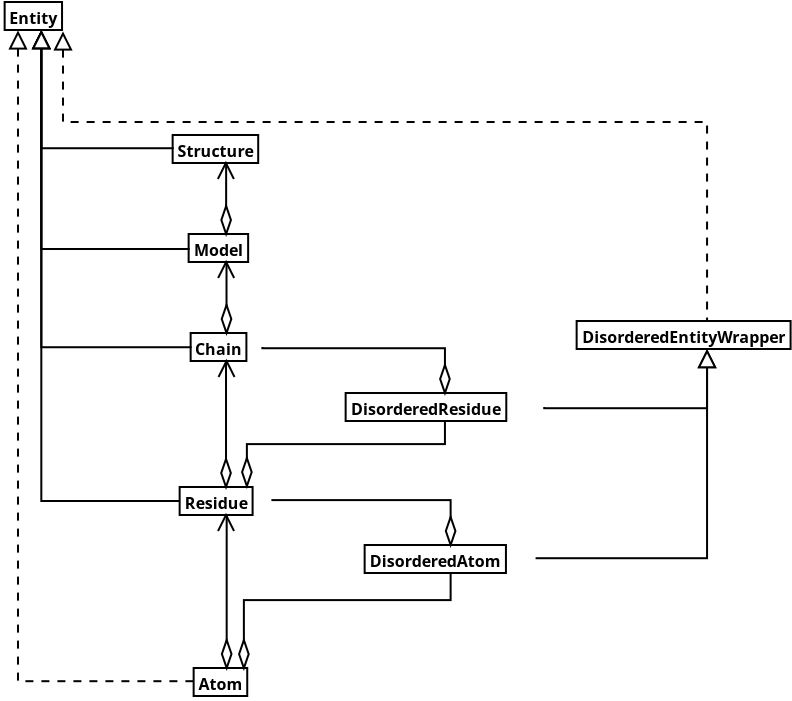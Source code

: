 <?xml version="1.0"?>
<diagram xmlns:dia="http://www.lysator.liu.se/~alla/dia/">
  <diagramdata>
    <attribute name="background">
      <color val="#ffffff"/>
    </attribute>
    <attribute name="paper">
      <composite type="paper">
        <attribute name="name">
          <string>#A4#</string>
        </attribute>
        <attribute name="tmargin">
          <real val="2.82"/>
        </attribute>
        <attribute name="bmargin">
          <real val="2.82"/>
        </attribute>
        <attribute name="lmargin">
          <real val="2.82"/>
        </attribute>
        <attribute name="rmargin">
          <real val="2.82"/>
        </attribute>
        <attribute name="is_portrait">
          <boolean val="true"/>
        </attribute>
        <attribute name="scaling">
          <real val="1"/>
        </attribute>
        <attribute name="fitto">
          <boolean val="false"/>
        </attribute>
      </composite>
    </attribute>
    <attribute name="grid">
      <composite type="grid">
        <attribute name="width_x">
          <real val="1"/>
        </attribute>
        <attribute name="width_y">
          <real val="1"/>
        </attribute>
        <attribute name="visible_x">
          <int val="1"/>
        </attribute>
        <attribute name="visible_y">
          <int val="1"/>
        </attribute>
      </composite>
    </attribute>
    <attribute name="guides">
      <composite type="guides">
        <attribute name="hguides"/>
        <attribute name="vguides"/>
      </composite>
    </attribute>
  </diagramdata>
  <layer name="Background" visible="true">
    <object type="UML - Class" version="0" id="O0">
      <attribute name="obj_pos">
        <point val="2.2,4.35"/>
      </attribute>
      <attribute name="obj_bb">
        <rectangle val="2.15,4.3;7.575,5.8"/>
      </attribute>
      <attribute name="elem_corner">
        <point val="2.2,4.35"/>
      </attribute>
      <attribute name="elem_width">
        <real val="5.325"/>
      </attribute>
      <attribute name="elem_height">
        <real val="1.4"/>
      </attribute>
      <attribute name="name">
        <string>#Structure#</string>
      </attribute>
      <attribute name="stereotype">
        <string/>
      </attribute>
      <attribute name="abstract">
        <boolean val="false"/>
      </attribute>
      <attribute name="suppress_attributes">
        <boolean val="true"/>
      </attribute>
      <attribute name="suppress_operations">
        <boolean val="true"/>
      </attribute>
      <attribute name="visible_attributes">
        <boolean val="false"/>
      </attribute>
      <attribute name="visible_operations">
        <boolean val="false"/>
      </attribute>
      <attribute name="attributes"/>
      <attribute name="operations"/>
      <attribute name="template">
        <boolean val="false"/>
      </attribute>
      <attribute name="templates"/>
    </object>
    <object type="UML - Class" version="0" id="O1">
      <attribute name="obj_pos">
        <point val="3,9.3"/>
      </attribute>
      <attribute name="obj_bb">
        <rectangle val="2.95,9.25;6.799,10.75"/>
      </attribute>
      <attribute name="elem_corner">
        <point val="3,9.3"/>
      </attribute>
      <attribute name="elem_width">
        <real val="3.749"/>
      </attribute>
      <attribute name="elem_height">
        <real val="1.4"/>
      </attribute>
      <attribute name="name">
        <string>#Model#</string>
      </attribute>
      <attribute name="stereotype">
        <string/>
      </attribute>
      <attribute name="abstract">
        <boolean val="false"/>
      </attribute>
      <attribute name="suppress_attributes">
        <boolean val="false"/>
      </attribute>
      <attribute name="suppress_operations">
        <boolean val="false"/>
      </attribute>
      <attribute name="visible_attributes">
        <boolean val="false"/>
      </attribute>
      <attribute name="visible_operations">
        <boolean val="false"/>
      </attribute>
      <attribute name="attributes"/>
      <attribute name="operations"/>
      <attribute name="template">
        <boolean val="false"/>
      </attribute>
      <attribute name="templates"/>
    </object>
    <object type="UML - Class" version="0" id="O2">
      <attribute name="obj_pos">
        <point val="3.1,14.25"/>
      </attribute>
      <attribute name="obj_bb">
        <rectangle val="3.05,14.2;6.738,15.7"/>
      </attribute>
      <attribute name="elem_corner">
        <point val="3.1,14.25"/>
      </attribute>
      <attribute name="elem_width">
        <real val="3.588"/>
      </attribute>
      <attribute name="elem_height">
        <real val="1.4"/>
      </attribute>
      <attribute name="name">
        <string>#Chain#</string>
      </attribute>
      <attribute name="stereotype">
        <string/>
      </attribute>
      <attribute name="abstract">
        <boolean val="false"/>
      </attribute>
      <attribute name="suppress_attributes">
        <boolean val="false"/>
      </attribute>
      <attribute name="suppress_operations">
        <boolean val="false"/>
      </attribute>
      <attribute name="visible_attributes">
        <boolean val="false"/>
      </attribute>
      <attribute name="visible_operations">
        <boolean val="false"/>
      </attribute>
      <attribute name="attributes"/>
      <attribute name="operations"/>
      <attribute name="template">
        <boolean val="false"/>
      </attribute>
      <attribute name="templates"/>
    </object>
    <object type="UML - Class" version="0" id="O3">
      <attribute name="obj_pos">
        <point val="2.55,21.95"/>
      </attribute>
      <attribute name="obj_bb">
        <rectangle val="2.5,21.9;7.238,23.4"/>
      </attribute>
      <attribute name="elem_corner">
        <point val="2.55,21.95"/>
      </attribute>
      <attribute name="elem_width">
        <real val="4.638"/>
      </attribute>
      <attribute name="elem_height">
        <real val="1.4"/>
      </attribute>
      <attribute name="name">
        <string>#Residue#</string>
      </attribute>
      <attribute name="stereotype">
        <string/>
      </attribute>
      <attribute name="abstract">
        <boolean val="false"/>
      </attribute>
      <attribute name="suppress_attributes">
        <boolean val="false"/>
      </attribute>
      <attribute name="suppress_operations">
        <boolean val="false"/>
      </attribute>
      <attribute name="visible_attributes">
        <boolean val="false"/>
      </attribute>
      <attribute name="visible_operations">
        <boolean val="false"/>
      </attribute>
      <attribute name="attributes"/>
      <attribute name="operations"/>
      <attribute name="template">
        <boolean val="false"/>
      </attribute>
      <attribute name="templates"/>
    </object>
    <object type="UML - Class" version="0" id="O4">
      <attribute name="obj_pos">
        <point val="3.25,31"/>
      </attribute>
      <attribute name="obj_bb">
        <rectangle val="3.2,30.95;6.605,32.45"/>
      </attribute>
      <attribute name="elem_corner">
        <point val="3.25,31"/>
      </attribute>
      <attribute name="elem_width">
        <real val="3.305"/>
      </attribute>
      <attribute name="elem_height">
        <real val="1.4"/>
      </attribute>
      <attribute name="name">
        <string>#Atom#</string>
      </attribute>
      <attribute name="stereotype">
        <string/>
      </attribute>
      <attribute name="abstract">
        <boolean val="false"/>
      </attribute>
      <attribute name="suppress_attributes">
        <boolean val="false"/>
      </attribute>
      <attribute name="suppress_operations">
        <boolean val="false"/>
      </attribute>
      <attribute name="visible_attributes">
        <boolean val="false"/>
      </attribute>
      <attribute name="visible_operations">
        <boolean val="false"/>
      </attribute>
      <attribute name="attributes"/>
      <attribute name="operations"/>
      <attribute name="template">
        <boolean val="false"/>
      </attribute>
      <attribute name="templates"/>
    </object>
    <object type="UML - Class" version="0" id="O5">
      <attribute name="obj_pos">
        <point val="10.85,17.25"/>
      </attribute>
      <attribute name="obj_bb">
        <rectangle val="10.8,17.2;20.83,18.7"/>
      </attribute>
      <attribute name="elem_corner">
        <point val="10.85,17.25"/>
      </attribute>
      <attribute name="elem_width">
        <real val="9.93"/>
      </attribute>
      <attribute name="elem_height">
        <real val="1.4"/>
      </attribute>
      <attribute name="name">
        <string>#DisorderedResidue#</string>
      </attribute>
      <attribute name="stereotype">
        <string/>
      </attribute>
      <attribute name="abstract">
        <boolean val="false"/>
      </attribute>
      <attribute name="suppress_attributes">
        <boolean val="false"/>
      </attribute>
      <attribute name="suppress_operations">
        <boolean val="false"/>
      </attribute>
      <attribute name="visible_attributes">
        <boolean val="false"/>
      </attribute>
      <attribute name="visible_operations">
        <boolean val="false"/>
      </attribute>
      <attribute name="attributes"/>
      <attribute name="operations"/>
      <attribute name="template">
        <boolean val="false"/>
      </attribute>
      <attribute name="templates"/>
    </object>
    <object type="UML - Class" version="0" id="O6">
      <attribute name="obj_pos">
        <point val="11.8,24.85"/>
      </attribute>
      <attribute name="obj_bb">
        <rectangle val="11.75,24.8;20.447,26.3"/>
      </attribute>
      <attribute name="elem_corner">
        <point val="11.8,24.85"/>
      </attribute>
      <attribute name="elem_width">
        <real val="8.597"/>
      </attribute>
      <attribute name="elem_height">
        <real val="1.4"/>
      </attribute>
      <attribute name="name">
        <string>#DisorderedAtom#</string>
      </attribute>
      <attribute name="stereotype">
        <string/>
      </attribute>
      <attribute name="abstract">
        <boolean val="false"/>
      </attribute>
      <attribute name="suppress_attributes">
        <boolean val="false"/>
      </attribute>
      <attribute name="suppress_operations">
        <boolean val="false"/>
      </attribute>
      <attribute name="visible_attributes">
        <boolean val="false"/>
      </attribute>
      <attribute name="visible_operations">
        <boolean val="false"/>
      </attribute>
      <attribute name="attributes"/>
      <attribute name="operations"/>
      <attribute name="template">
        <boolean val="false"/>
      </attribute>
      <attribute name="templates"/>
    </object>
    <object type="UML - Class" version="0" id="O7">
      <attribute name="obj_pos">
        <point val="-6.2,-2.3"/>
      </attribute>
      <attribute name="obj_bb">
        <rectangle val="-6.25,-2.35;-2.482,-0.85"/>
      </attribute>
      <attribute name="elem_corner">
        <point val="-6.2,-2.3"/>
      </attribute>
      <attribute name="elem_width">
        <real val="3.668"/>
      </attribute>
      <attribute name="elem_height">
        <real val="1.4"/>
      </attribute>
      <attribute name="name">
        <string>#Entity#</string>
      </attribute>
      <attribute name="stereotype">
        <string/>
      </attribute>
      <attribute name="abstract">
        <boolean val="false"/>
      </attribute>
      <attribute name="suppress_attributes">
        <boolean val="false"/>
      </attribute>
      <attribute name="suppress_operations">
        <boolean val="false"/>
      </attribute>
      <attribute name="visible_attributes">
        <boolean val="false"/>
      </attribute>
      <attribute name="visible_operations">
        <boolean val="false"/>
      </attribute>
      <attribute name="attributes"/>
      <attribute name="operations"/>
      <attribute name="template">
        <boolean val="false"/>
      </attribute>
      <attribute name="templates"/>
    </object>
    <object type="UML - Class" version="0" id="O8">
      <attribute name="obj_pos">
        <point val="22.4,13.65"/>
      </attribute>
      <attribute name="obj_bb">
        <rectangle val="22.35,13.6;35.491,15.1"/>
      </attribute>
      <attribute name="elem_corner">
        <point val="22.4,13.65"/>
      </attribute>
      <attribute name="elem_width">
        <real val="13.041"/>
      </attribute>
      <attribute name="elem_height">
        <real val="1.4"/>
      </attribute>
      <attribute name="name">
        <string>#DisorderedEntityWrapper#</string>
      </attribute>
      <attribute name="stereotype">
        <string/>
      </attribute>
      <attribute name="abstract">
        <boolean val="false"/>
      </attribute>
      <attribute name="suppress_attributes">
        <boolean val="false"/>
      </attribute>
      <attribute name="suppress_operations">
        <boolean val="false"/>
      </attribute>
      <attribute name="visible_attributes">
        <boolean val="false"/>
      </attribute>
      <attribute name="visible_operations">
        <boolean val="false"/>
      </attribute>
      <attribute name="attributes"/>
      <attribute name="operations"/>
      <attribute name="template">
        <boolean val="false"/>
      </attribute>
      <attribute name="templates"/>
    </object>
    <object type="UML - Association" version="0" id="O9">
      <attribute name="obj_pos">
        <point val="4.862,5.75"/>
      </attribute>
      <attribute name="obj_bb">
        <rectangle val="3.412,4.3;6.325,10.9"/>
      </attribute>
      <attribute name="orth_points">
        <point val="4.862,5.75"/>
        <point val="4.862,5.823"/>
        <point val="4.875,5.823"/>
        <point val="4.875,9.3"/>
      </attribute>
      <attribute name="orth_orient">
        <enum val="1"/>
        <enum val="0"/>
        <enum val="1"/>
      </attribute>
      <attribute name="name">
        <string/>
      </attribute>
      <attribute name="direction">
        <enum val="0"/>
      </attribute>
      <attribute name="ends">
        <composite>
          <attribute name="role">
            <string/>
          </attribute>
          <attribute name="multiplicity">
            <string/>
          </attribute>
          <attribute name="arrow">
            <boolean val="true"/>
          </attribute>
          <attribute name="aggregate">
            <enum val="0"/>
          </attribute>
        </composite>
        <composite>
          <attribute name="role">
            <string/>
          </attribute>
          <attribute name="multiplicity">
            <string/>
          </attribute>
          <attribute name="arrow">
            <boolean val="false"/>
          </attribute>
          <attribute name="aggregate">
            <enum val="1"/>
          </attribute>
        </composite>
      </attribute>
      <connections>
        <connection handle="0" to="O0" connection="6"/>
        <connection handle="1" to="O1" connection="1"/>
      </connections>
    </object>
    <object type="UML - Association" version="0" id="O10">
      <attribute name="obj_pos">
        <point val="4.875,10.7"/>
      </attribute>
      <attribute name="obj_bb">
        <rectangle val="3.425,9.25;6.344,15.85"/>
      </attribute>
      <attribute name="orth_points">
        <point val="4.875,10.7"/>
        <point val="4.875,10.773"/>
        <point val="4.894,10.773"/>
        <point val="4.894,14.25"/>
      </attribute>
      <attribute name="orth_orient">
        <enum val="1"/>
        <enum val="0"/>
        <enum val="1"/>
      </attribute>
      <attribute name="name">
        <string/>
      </attribute>
      <attribute name="direction">
        <enum val="0"/>
      </attribute>
      <attribute name="ends">
        <composite>
          <attribute name="role">
            <string/>
          </attribute>
          <attribute name="multiplicity">
            <string/>
          </attribute>
          <attribute name="arrow">
            <boolean val="true"/>
          </attribute>
          <attribute name="aggregate">
            <enum val="0"/>
          </attribute>
        </composite>
        <composite>
          <attribute name="role">
            <string/>
          </attribute>
          <attribute name="multiplicity">
            <string/>
          </attribute>
          <attribute name="arrow">
            <boolean val="false"/>
          </attribute>
          <attribute name="aggregate">
            <enum val="1"/>
          </attribute>
        </composite>
      </attribute>
      <connections>
        <connection handle="0" to="O1" connection="6"/>
        <connection handle="1" to="O2" connection="1"/>
      </connections>
    </object>
    <object type="UML - Association" version="0" id="O11">
      <attribute name="obj_pos">
        <point val="4.894,15.65"/>
      </attribute>
      <attribute name="obj_bb">
        <rectangle val="3.419,14.2;6.344,23.55"/>
      </attribute>
      <attribute name="orth_points">
        <point val="4.894,15.65"/>
        <point val="4.894,15.678"/>
        <point val="4.869,15.678"/>
        <point val="4.869,21.95"/>
      </attribute>
      <attribute name="orth_orient">
        <enum val="1"/>
        <enum val="0"/>
        <enum val="1"/>
      </attribute>
      <attribute name="name">
        <string/>
      </attribute>
      <attribute name="direction">
        <enum val="0"/>
      </attribute>
      <attribute name="ends">
        <composite>
          <attribute name="role">
            <string/>
          </attribute>
          <attribute name="multiplicity">
            <string/>
          </attribute>
          <attribute name="arrow">
            <boolean val="true"/>
          </attribute>
          <attribute name="aggregate">
            <enum val="0"/>
          </attribute>
        </composite>
        <composite>
          <attribute name="role">
            <string/>
          </attribute>
          <attribute name="multiplicity">
            <string/>
          </attribute>
          <attribute name="arrow">
            <boolean val="false"/>
          </attribute>
          <attribute name="aggregate">
            <enum val="1"/>
          </attribute>
        </composite>
      </attribute>
      <connections>
        <connection handle="0" to="O2" connection="6"/>
        <connection handle="1" to="O3" connection="1"/>
      </connections>
    </object>
    <object type="UML - Generalization" version="0" id="O12">
      <attribute name="obj_pos">
        <point val="-4.366,-0.9"/>
      </attribute>
      <attribute name="obj_bb">
        <rectangle val="-5.216,-1.75;3.05,5.9"/>
      </attribute>
      <attribute name="orth_points">
        <point val="-4.366,-0.9"/>
        <point val="-4.366,5.012"/>
        <point val="2.2,5.012"/>
        <point val="2.2,5.05"/>
      </attribute>
      <attribute name="orth_orient">
        <enum val="1"/>
        <enum val="0"/>
        <enum val="1"/>
      </attribute>
      <attribute name="name">
        <string/>
      </attribute>
      <attribute name="stereotype">
        <string/>
      </attribute>
      <connections>
        <connection handle="0" to="O7" connection="6"/>
        <connection handle="1" to="O0" connection="3"/>
      </connections>
    </object>
    <object type="UML - Generalization" version="0" id="O13">
      <attribute name="obj_pos">
        <point val="-4.366,-0.9"/>
      </attribute>
      <attribute name="obj_bb">
        <rectangle val="-5.216,-1.75;3.95,15.812"/>
      </attribute>
      <attribute name="orth_points">
        <point val="-4.366,-0.9"/>
        <point val="-4.366,14.962"/>
        <point val="3.1,14.962"/>
        <point val="3.1,14.95"/>
      </attribute>
      <attribute name="orth_orient">
        <enum val="1"/>
        <enum val="0"/>
        <enum val="1"/>
      </attribute>
      <attribute name="name">
        <string/>
      </attribute>
      <attribute name="stereotype">
        <string/>
      </attribute>
      <connections>
        <connection handle="0" to="O7" connection="6"/>
        <connection handle="1" to="O2" connection="3"/>
      </connections>
    </object>
    <object type="UML - Generalization" version="0" id="O14">
      <attribute name="obj_pos">
        <point val="-4.366,-0.9"/>
      </attribute>
      <attribute name="obj_bb">
        <rectangle val="-5.216,-1.75;3.4,23.5"/>
      </attribute>
      <attribute name="orth_points">
        <point val="-4.366,-0.9"/>
        <point val="-4.366,22.65"/>
        <point val="2.55,22.65"/>
        <point val="2.55,22.65"/>
      </attribute>
      <attribute name="orth_orient">
        <enum val="1"/>
        <enum val="0"/>
        <enum val="1"/>
      </attribute>
      <attribute name="name">
        <string/>
      </attribute>
      <attribute name="stereotype">
        <string/>
      </attribute>
      <connections>
        <connection handle="0" to="O7" connection="6"/>
        <connection handle="1" to="O3" connection="3"/>
      </connections>
    </object>
    <object type="UML - Realizes" version="0" id="O15">
      <attribute name="obj_pos">
        <point val="-5.532,-0.881"/>
      </attribute>
      <attribute name="obj_bb">
        <rectangle val="-6.382,-1.731;4.1,32.55"/>
      </attribute>
      <attribute name="orth_points">
        <point val="-5.532,-0.881"/>
        <point val="-5.532,31.66"/>
        <point val="3.25,31.66"/>
        <point val="3.25,31.7"/>
      </attribute>
      <attribute name="orth_orient">
        <enum val="1"/>
        <enum val="0"/>
        <enum val="1"/>
      </attribute>
      <attribute name="name">
        <string/>
      </attribute>
      <attribute name="stereotype">
        <string/>
      </attribute>
      <connections>
        <connection handle="1" to="O4" connection="3"/>
      </connections>
    </object>
    <object type="UML - Association" version="0" id="O16">
      <attribute name="obj_pos">
        <point val="6.688,14.95"/>
      </attribute>
      <attribute name="obj_bb">
        <rectangle val="5.238,13.5;17.265,18.85"/>
      </attribute>
      <attribute name="orth_points">
        <point val="6.688,14.95"/>
        <point val="6.688,15.012"/>
        <point val="15.815,15.012"/>
        <point val="15.815,17.25"/>
      </attribute>
      <attribute name="orth_orient">
        <enum val="1"/>
        <enum val="0"/>
        <enum val="1"/>
      </attribute>
      <attribute name="name">
        <string/>
      </attribute>
      <attribute name="direction">
        <enum val="0"/>
      </attribute>
      <attribute name="ends">
        <composite>
          <attribute name="role">
            <string/>
          </attribute>
          <attribute name="multiplicity">
            <string/>
          </attribute>
          <attribute name="arrow">
            <boolean val="false"/>
          </attribute>
          <attribute name="aggregate">
            <enum val="0"/>
          </attribute>
        </composite>
        <composite>
          <attribute name="role">
            <string/>
          </attribute>
          <attribute name="multiplicity">
            <string/>
          </attribute>
          <attribute name="arrow">
            <boolean val="false"/>
          </attribute>
          <attribute name="aggregate">
            <enum val="1"/>
          </attribute>
        </composite>
      </attribute>
      <connections>
        <connection handle="0" to="O2" connection="4"/>
        <connection handle="1" to="O5" connection="1"/>
      </connections>
    </object>
    <object type="UML - Association" version="0" id="O17">
      <attribute name="obj_pos">
        <point val="15.815,18.65"/>
      </attribute>
      <attribute name="obj_bb">
        <rectangle val="4.462,17.2;17.265,23.505"/>
      </attribute>
      <attribute name="orth_points">
        <point val="15.815,18.65"/>
        <point val="15.815,19.805"/>
        <point val="5.912,19.805"/>
        <point val="5.912,21.905"/>
      </attribute>
      <attribute name="orth_orient">
        <enum val="1"/>
        <enum val="0"/>
        <enum val="1"/>
      </attribute>
      <attribute name="name">
        <string/>
      </attribute>
      <attribute name="direction">
        <enum val="0"/>
      </attribute>
      <attribute name="ends">
        <composite>
          <attribute name="role">
            <string/>
          </attribute>
          <attribute name="multiplicity">
            <string/>
          </attribute>
          <attribute name="arrow">
            <boolean val="false"/>
          </attribute>
          <attribute name="aggregate">
            <enum val="0"/>
          </attribute>
        </composite>
        <composite>
          <attribute name="role">
            <string/>
          </attribute>
          <attribute name="multiplicity">
            <string/>
          </attribute>
          <attribute name="arrow">
            <boolean val="false"/>
          </attribute>
          <attribute name="aggregate">
            <enum val="1"/>
          </attribute>
        </composite>
      </attribute>
      <connections>
        <connection handle="0" to="O5" connection="6"/>
      </connections>
    </object>
    <object type="UML - Association" version="0" id="O18">
      <attribute name="obj_pos">
        <point val="7.188,22.65"/>
      </attribute>
      <attribute name="obj_bb">
        <rectangle val="5.738,21.155;17.549,26.45"/>
      </attribute>
      <attribute name="orth_points">
        <point val="7.188,22.65"/>
        <point val="7.188,22.605"/>
        <point val="16.099,22.605"/>
        <point val="16.099,24.85"/>
      </attribute>
      <attribute name="orth_orient">
        <enum val="1"/>
        <enum val="0"/>
        <enum val="1"/>
      </attribute>
      <attribute name="name">
        <string/>
      </attribute>
      <attribute name="direction">
        <enum val="0"/>
      </attribute>
      <attribute name="ends">
        <composite>
          <attribute name="role">
            <string/>
          </attribute>
          <attribute name="multiplicity">
            <string/>
          </attribute>
          <attribute name="arrow">
            <boolean val="false"/>
          </attribute>
          <attribute name="aggregate">
            <enum val="0"/>
          </attribute>
        </composite>
        <composite>
          <attribute name="role">
            <string/>
          </attribute>
          <attribute name="multiplicity">
            <string/>
          </attribute>
          <attribute name="arrow">
            <boolean val="false"/>
          </attribute>
          <attribute name="aggregate">
            <enum val="1"/>
          </attribute>
        </composite>
      </attribute>
      <connections>
        <connection handle="0" to="O3" connection="4"/>
        <connection handle="1" to="O6" connection="1"/>
      </connections>
    </object>
    <object type="UML - Association" version="0" id="O19">
      <attribute name="obj_pos">
        <point val="16.099,26.25"/>
      </attribute>
      <attribute name="obj_bb">
        <rectangle val="4.312,24.8;17.549,32.605"/>
      </attribute>
      <attribute name="orth_points">
        <point val="16.099,26.25"/>
        <point val="16.099,27.605"/>
        <point val="5.762,27.605"/>
        <point val="5.762,31.005"/>
      </attribute>
      <attribute name="orth_orient">
        <enum val="1"/>
        <enum val="0"/>
        <enum val="1"/>
      </attribute>
      <attribute name="name">
        <string/>
      </attribute>
      <attribute name="direction">
        <enum val="0"/>
      </attribute>
      <attribute name="ends">
        <composite>
          <attribute name="role">
            <string/>
          </attribute>
          <attribute name="multiplicity">
            <string/>
          </attribute>
          <attribute name="arrow">
            <boolean val="false"/>
          </attribute>
          <attribute name="aggregate">
            <enum val="0"/>
          </attribute>
        </composite>
        <composite>
          <attribute name="role">
            <string/>
          </attribute>
          <attribute name="multiplicity">
            <string/>
          </attribute>
          <attribute name="arrow">
            <boolean val="false"/>
          </attribute>
          <attribute name="aggregate">
            <enum val="1"/>
          </attribute>
        </composite>
      </attribute>
      <connections>
        <connection handle="0" to="O6" connection="6"/>
      </connections>
    </object>
    <object type="UML - Generalization" version="0" id="O20">
      <attribute name="obj_pos">
        <point val="28.921,15.05"/>
      </attribute>
      <attribute name="obj_bb">
        <rectangle val="19.93,14.2;29.771,18.861"/>
      </attribute>
      <attribute name="orth_points">
        <point val="28.921,15.05"/>
        <point val="28.921,18.011"/>
        <point val="20.78,18.011"/>
        <point val="20.78,17.95"/>
      </attribute>
      <attribute name="orth_orient">
        <enum val="1"/>
        <enum val="0"/>
        <enum val="1"/>
      </attribute>
      <attribute name="name">
        <string/>
      </attribute>
      <attribute name="stereotype">
        <string/>
      </attribute>
      <connections>
        <connection handle="0" to="O8" connection="6"/>
        <connection handle="1" to="O5" connection="4"/>
      </connections>
    </object>
    <object type="UML - Generalization" version="0" id="O21">
      <attribute name="obj_pos">
        <point val="28.921,15.05"/>
      </attribute>
      <attribute name="obj_bb">
        <rectangle val="19.547,14.2;29.771,26.4"/>
      </attribute>
      <attribute name="orth_points">
        <point val="28.921,15.05"/>
        <point val="28.921,25.511"/>
        <point val="20.397,25.511"/>
        <point val="20.397,25.55"/>
      </attribute>
      <attribute name="orth_orient">
        <enum val="1"/>
        <enum val="0"/>
        <enum val="1"/>
      </attribute>
      <attribute name="name">
        <string/>
      </attribute>
      <attribute name="stereotype">
        <string/>
      </attribute>
      <connections>
        <connection handle="0" to="O8" connection="6"/>
        <connection handle="1" to="O6" connection="4"/>
      </connections>
    </object>
    <object type="UML - Association" version="0" id="O22">
      <attribute name="obj_pos">
        <point val="4.869,23.35"/>
      </attribute>
      <attribute name="obj_bb">
        <rectangle val="3.419,21.9;6.352,32.6"/>
      </attribute>
      <attribute name="orth_points">
        <point val="4.869,23.35"/>
        <point val="4.869,23.37"/>
        <point val="4.902,23.37"/>
        <point val="4.902,31"/>
      </attribute>
      <attribute name="orth_orient">
        <enum val="1"/>
        <enum val="0"/>
        <enum val="1"/>
      </attribute>
      <attribute name="name">
        <string/>
      </attribute>
      <attribute name="direction">
        <enum val="0"/>
      </attribute>
      <attribute name="ends">
        <composite>
          <attribute name="role">
            <string/>
          </attribute>
          <attribute name="multiplicity">
            <string/>
          </attribute>
          <attribute name="arrow">
            <boolean val="true"/>
          </attribute>
          <attribute name="aggregate">
            <enum val="0"/>
          </attribute>
        </composite>
        <composite>
          <attribute name="role">
            <string/>
          </attribute>
          <attribute name="multiplicity">
            <string/>
          </attribute>
          <attribute name="arrow">
            <boolean val="false"/>
          </attribute>
          <attribute name="aggregate">
            <enum val="1"/>
          </attribute>
        </composite>
      </attribute>
      <connections>
        <connection handle="0" to="O3" connection="6"/>
        <connection handle="1" to="O4" connection="1"/>
      </connections>
    </object>
    <object type="UML - Generalization" version="0" id="O23">
      <attribute name="obj_pos">
        <point val="-4.366,-0.9"/>
      </attribute>
      <attribute name="obj_bb">
        <rectangle val="-5.216,-1.75;3.85,10.9"/>
      </attribute>
      <attribute name="orth_points">
        <point val="-4.366,-0.9"/>
        <point val="-4.366,10.05"/>
        <point val="3,10.05"/>
        <point val="3,10"/>
      </attribute>
      <attribute name="orth_orient">
        <enum val="1"/>
        <enum val="0"/>
        <enum val="1"/>
      </attribute>
      <attribute name="name">
        <string/>
      </attribute>
      <attribute name="stereotype">
        <string/>
      </attribute>
      <connections>
        <connection handle="0" to="O7" connection="6"/>
        <connection handle="1" to="O1" connection="3"/>
      </connections>
    </object>
    <object type="UML - Realizes" version="0" id="O24">
      <attribute name="obj_pos">
        <point val="-3.282,-0.831"/>
      </attribute>
      <attribute name="obj_bb">
        <rectangle val="-4.132,-1.681;29.771,14.5"/>
      </attribute>
      <attribute name="orth_points">
        <point val="-3.282,-0.831"/>
        <point val="-3.282,3.7"/>
        <point val="28.921,3.7"/>
        <point val="28.921,13.65"/>
      </attribute>
      <attribute name="orth_orient">
        <enum val="1"/>
        <enum val="0"/>
        <enum val="1"/>
      </attribute>
      <attribute name="name">
        <string/>
      </attribute>
      <attribute name="stereotype">
        <string/>
      </attribute>
      <connections>
        <connection handle="1" to="O8" connection="1"/>
      </connections>
    </object>
  </layer>
</diagram>
